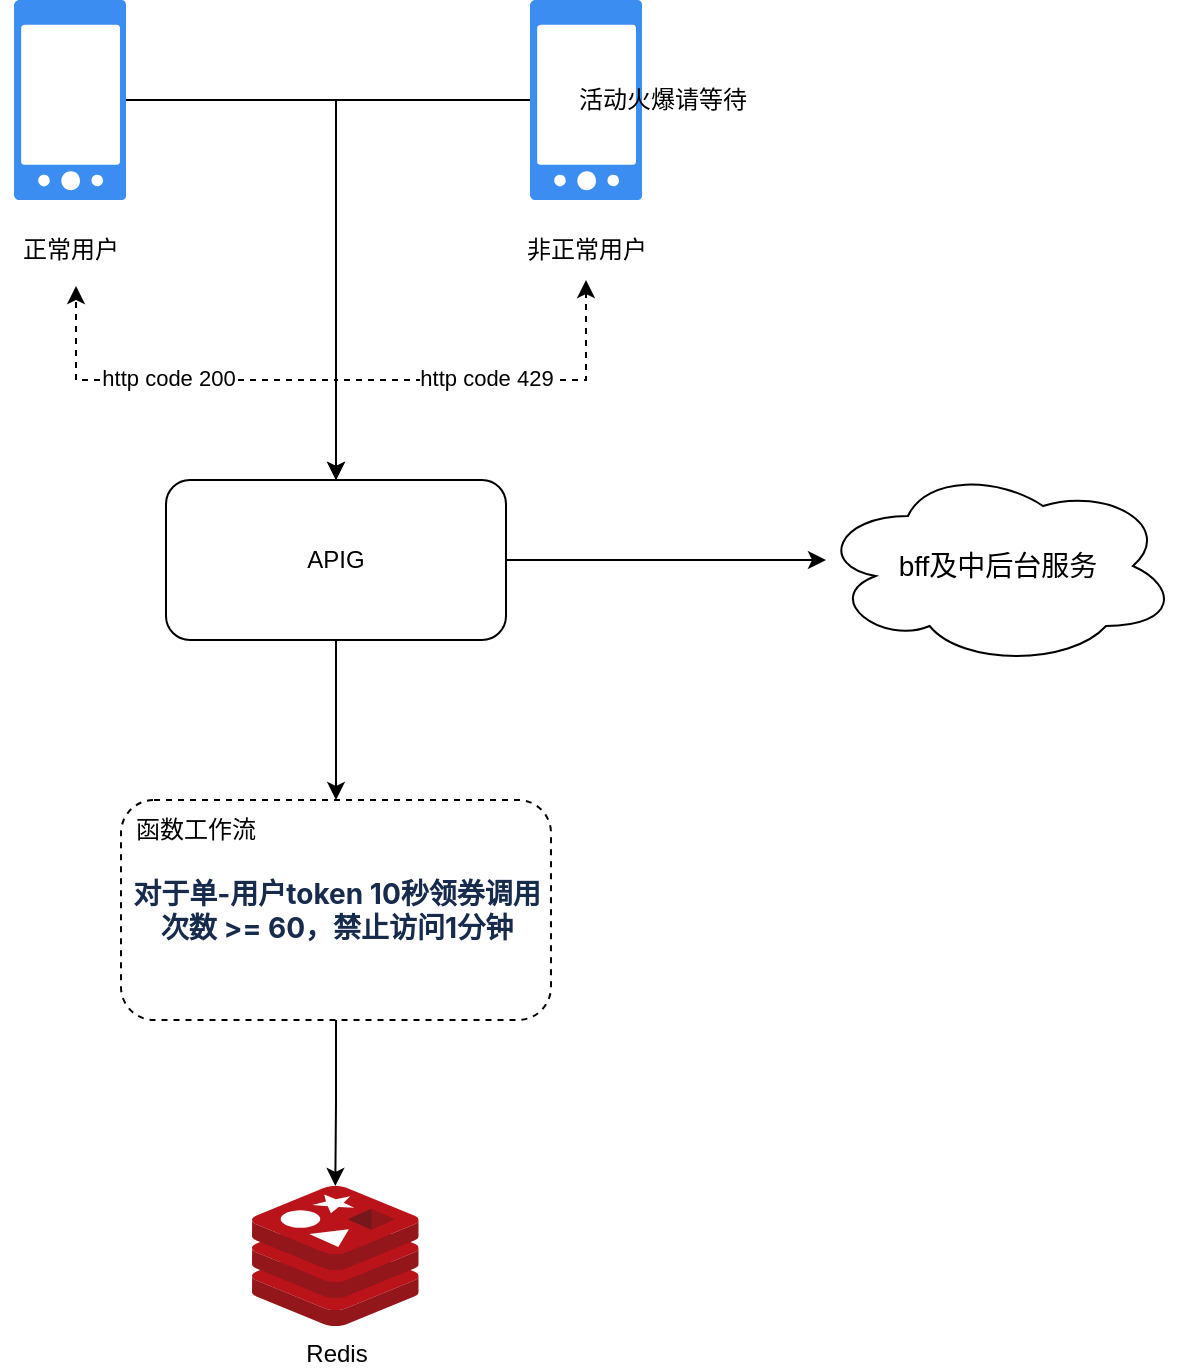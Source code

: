 <mxfile version="22.1.7" type="github">
  <diagram name="Page-1" id="H7dIQRQOoL_vLUYAkVeh">
    <mxGraphModel dx="934" dy="1611" grid="1" gridSize="10" guides="1" tooltips="1" connect="1" arrows="1" fold="1" page="1" pageScale="1" pageWidth="850" pageHeight="1100" math="0" shadow="0">
      <root>
        <mxCell id="0" />
        <mxCell id="1" parent="0" />
        <mxCell id="jE0RTwJogmcGO7HdN1Og-40" style="edgeStyle=orthogonalEdgeStyle;rounded=0;orthogonalLoop=1;jettySize=auto;html=1;entryX=0.5;entryY=0;entryDx=0;entryDy=0;" edge="1" parent="1" source="jE0RTwJogmcGO7HdN1Og-1" target="jE0RTwJogmcGO7HdN1Og-7">
          <mxGeometry relative="1" as="geometry" />
        </mxCell>
        <mxCell id="jE0RTwJogmcGO7HdN1Og-1" value="" style="sketch=0;html=1;aspect=fixed;strokeColor=none;shadow=0;fillColor=#3B8DF1;verticalAlign=top;labelPosition=center;verticalLabelPosition=bottom;shape=mxgraph.gcp2.phone_android" vertex="1" parent="1">
          <mxGeometry x="134" y="-120" width="56" height="100" as="geometry" />
        </mxCell>
        <mxCell id="jE0RTwJogmcGO7HdN1Og-38" style="edgeStyle=orthogonalEdgeStyle;rounded=0;orthogonalLoop=1;jettySize=auto;html=1;" edge="1" parent="1" source="jE0RTwJogmcGO7HdN1Og-3" target="jE0RTwJogmcGO7HdN1Og-7">
          <mxGeometry relative="1" as="geometry" />
        </mxCell>
        <mxCell id="jE0RTwJogmcGO7HdN1Og-3" value="" style="sketch=0;html=1;aspect=fixed;strokeColor=none;shadow=0;fillColor=#3B8DF1;verticalAlign=top;labelPosition=center;verticalLabelPosition=bottom;shape=mxgraph.gcp2.phone_android" vertex="1" parent="1">
          <mxGeometry x="392" y="-120" width="56" height="100" as="geometry" />
        </mxCell>
        <mxCell id="jE0RTwJogmcGO7HdN1Og-12" style="edgeStyle=orthogonalEdgeStyle;rounded=0;orthogonalLoop=1;jettySize=auto;html=1;" edge="1" parent="1" source="jE0RTwJogmcGO7HdN1Og-7">
          <mxGeometry relative="1" as="geometry">
            <mxPoint x="540" y="160" as="targetPoint" />
          </mxGeometry>
        </mxCell>
        <mxCell id="jE0RTwJogmcGO7HdN1Og-14" value="" style="edgeStyle=orthogonalEdgeStyle;rounded=0;orthogonalLoop=1;jettySize=auto;html=1;" edge="1" parent="1" source="jE0RTwJogmcGO7HdN1Og-7" target="jE0RTwJogmcGO7HdN1Og-13">
          <mxGeometry relative="1" as="geometry" />
        </mxCell>
        <mxCell id="jE0RTwJogmcGO7HdN1Og-33" style="edgeStyle=orthogonalEdgeStyle;rounded=0;orthogonalLoop=1;jettySize=auto;html=1;dashed=1;" edge="1" parent="1" source="jE0RTwJogmcGO7HdN1Og-7" target="jE0RTwJogmcGO7HdN1Og-22">
          <mxGeometry relative="1" as="geometry" />
        </mxCell>
        <mxCell id="jE0RTwJogmcGO7HdN1Og-36" value="http code 429" style="edgeLabel;html=1;align=center;verticalAlign=middle;resizable=0;points=[];" vertex="1" connectable="0" parent="jE0RTwJogmcGO7HdN1Og-33">
          <mxGeometry x="0.111" y="1" relative="1" as="geometry">
            <mxPoint as="offset" />
          </mxGeometry>
        </mxCell>
        <mxCell id="jE0RTwJogmcGO7HdN1Og-7" value="APIG" style="rounded=1;whiteSpace=wrap;html=1;" vertex="1" parent="1">
          <mxGeometry x="210" y="120" width="170" height="80" as="geometry" />
        </mxCell>
        <mxCell id="jE0RTwJogmcGO7HdN1Og-10" value="&lt;font style=&quot;font-size: 14px;&quot;&gt;bff及中后台服务&lt;/font&gt;" style="ellipse;shape=cloud;whiteSpace=wrap;html=1;" vertex="1" parent="1">
          <mxGeometry x="536" y="113" width="180" height="100" as="geometry" />
        </mxCell>
        <mxCell id="jE0RTwJogmcGO7HdN1Og-20" style="edgeStyle=orthogonalEdgeStyle;rounded=0;orthogonalLoop=1;jettySize=auto;html=1;" edge="1" parent="1" source="jE0RTwJogmcGO7HdN1Og-13" target="jE0RTwJogmcGO7HdN1Og-18">
          <mxGeometry relative="1" as="geometry" />
        </mxCell>
        <mxCell id="jE0RTwJogmcGO7HdN1Og-13" value="&lt;strong style=&quot;--tw-border-spacing-x: 0; --tw-border-spacing-y: 0; --tw-translate-x: 0; --tw-translate-y: 0; --tw-rotate: 0; --tw-skew-x: 0; --tw-skew-y: 0; --tw-scale-x: 1; --tw-scale-y: 1; --tw-pan-x: ; --tw-pan-y: ; --tw-pinch-zoom: ; --tw-scroll-snap-strictness: proximity; --tw-ordinal: ; --tw-slashed-zero: ; --tw-numeric-figure: ; --tw-numeric-spacing: ; --tw-numeric-fraction: ; --tw-ring-inset: ; --tw-ring-offset-width: 0px; --tw-ring-offset-color: #fff; --tw-ring-color: rgb(59 130 246 / .5); --tw-ring-offset-shadow: 0 0 #0000; --tw-ring-shadow: 0 0 #0000; --tw-shadow: 0 0 #0000; --tw-shadow-colored: 0 0 #0000; --tw-blur: ; --tw-brightness: ; --tw-contrast: ; --tw-grayscale: ; --tw-hue-rotate: ; --tw-invert: ; --tw-saturate: ; --tw-sepia: ; --tw-drop-shadow: ; --tw-backdrop-blur: ; --tw-backdrop-brightness: ; --tw-backdrop-contrast: ; --tw-backdrop-grayscale: ; --tw-backdrop-hue-rotate: ; --tw-backdrop-invert: ; --tw-backdrop-opacity: ; --tw-backdrop-saturate: ; --tw-backdrop-sepia: ; color: rgb(23, 43, 77); font-family: -apple-system, &amp;quot;system-ui&amp;quot;, &amp;quot;Segoe UI&amp;quot;, Roboto, Oxygen, Ubuntu, &amp;quot;Fira Sans&amp;quot;, &amp;quot;Droid Sans&amp;quot;, &amp;quot;Helvetica Neue&amp;quot;, sans-serif; font-size: 14px; text-align: left; background-color: rgb(255, 255, 255);&quot;&gt;对于单-用户token 10秒领券调用次数 &amp;gt;= 60，禁止访问1分钟&lt;/strong&gt;" style="rounded=1;whiteSpace=wrap;html=1;dashed=1;" vertex="1" parent="1">
          <mxGeometry x="187.5" y="280" width="215" height="110" as="geometry" />
        </mxCell>
        <mxCell id="jE0RTwJogmcGO7HdN1Og-17" value="函数工作流" style="text;html=1;strokeColor=none;fillColor=none;align=center;verticalAlign=middle;whiteSpace=wrap;rounded=0;" vertex="1" parent="1">
          <mxGeometry x="190" y="280" width="70" height="30" as="geometry" />
        </mxCell>
        <mxCell id="jE0RTwJogmcGO7HdN1Og-18" value="Redis" style="image;sketch=0;aspect=fixed;html=1;points=[];align=center;fontSize=12;image=img/lib/mscae/Cache_Redis_Product.svg;" vertex="1" parent="1">
          <mxGeometry x="253" y="473" width="83.34" height="70" as="geometry" />
        </mxCell>
        <mxCell id="jE0RTwJogmcGO7HdN1Og-21" value="正常用户" style="text;html=1;align=center;verticalAlign=middle;resizable=0;points=[];autosize=1;strokeColor=none;fillColor=none;" vertex="1" parent="1">
          <mxGeometry x="127" y="-10" width="70" height="30" as="geometry" />
        </mxCell>
        <mxCell id="jE0RTwJogmcGO7HdN1Og-22" value="非正常用户" style="text;html=1;align=center;verticalAlign=middle;resizable=0;points=[];autosize=1;strokeColor=none;fillColor=none;" vertex="1" parent="1">
          <mxGeometry x="380" y="-10" width="80" height="30" as="geometry" />
        </mxCell>
        <mxCell id="jE0RTwJogmcGO7HdN1Og-34" style="edgeStyle=orthogonalEdgeStyle;rounded=0;orthogonalLoop=1;jettySize=auto;html=1;entryX=0.543;entryY=1.1;entryDx=0;entryDy=0;entryPerimeter=0;dashed=1;" edge="1" parent="1" source="jE0RTwJogmcGO7HdN1Og-7" target="jE0RTwJogmcGO7HdN1Og-21">
          <mxGeometry relative="1" as="geometry">
            <Array as="points">
              <mxPoint x="295" y="70" />
              <mxPoint x="165" y="70" />
            </Array>
          </mxGeometry>
        </mxCell>
        <mxCell id="jE0RTwJogmcGO7HdN1Og-35" value="http code 200" style="edgeLabel;html=1;align=center;verticalAlign=middle;resizable=0;points=[];" vertex="1" connectable="0" parent="jE0RTwJogmcGO7HdN1Og-34">
          <mxGeometry x="0.181" y="-1" relative="1" as="geometry">
            <mxPoint as="offset" />
          </mxGeometry>
        </mxCell>
        <mxCell id="jE0RTwJogmcGO7HdN1Og-37" value="活动火爆请等待" style="text;html=1;align=center;verticalAlign=middle;resizable=0;points=[];autosize=1;strokeColor=none;fillColor=none;" vertex="1" parent="1">
          <mxGeometry x="402.5" y="-85" width="110" height="30" as="geometry" />
        </mxCell>
      </root>
    </mxGraphModel>
  </diagram>
</mxfile>
